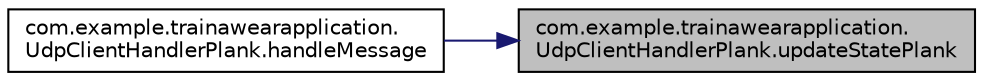 digraph "com.example.trainawearapplication.UdpClientHandlerPlank.updateStatePlank"
{
 // INTERACTIVE_SVG=YES
 // LATEX_PDF_SIZE
  edge [fontname="Helvetica",fontsize="10",labelfontname="Helvetica",labelfontsize="10"];
  node [fontname="Helvetica",fontsize="10",shape=record];
  rankdir="RL";
  Node12 [label="com.example.trainawearapplication.\lUdpClientHandlerPlank.updateStatePlank",height=0.2,width=0.4,color="black", fillcolor="grey75", style="filled", fontcolor="black",tooltip="Method that displays the IP address in invisible field."];
  Node12 -> Node13 [dir="back",color="midnightblue",fontsize="10",style="solid",fontname="Helvetica"];
  Node13 [label="com.example.trainawearapplication.\lUdpClientHandlerPlank.handleMessage",height=0.2,width=0.4,color="black", fillcolor="white", style="filled",URL="$classcom_1_1example_1_1trainawearapplication_1_1_udp_client_handler_plank.html#a2182425709c67eae734dd1f8dc2e228c",tooltip=" "];
}
